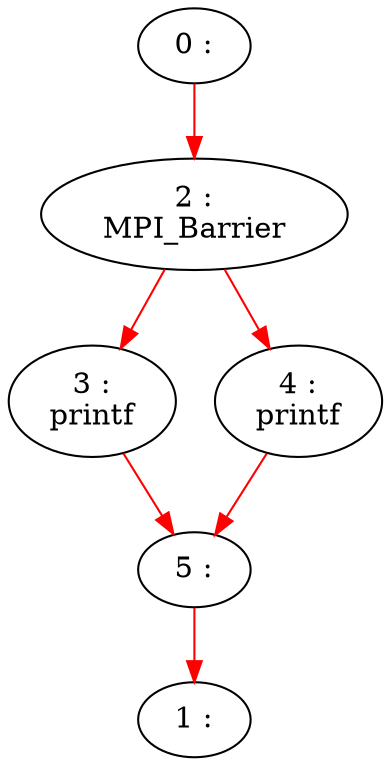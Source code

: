 Digraph G{
	N0 [label="0 :\n" shape=ellipse]
	N2 [label="2 :\nMPI_Barrier\n" shape=ellipse]
	N3 [label="3 :\nprintf\n" shape=ellipse]
	N4 [label="4 :\nprintf\n" shape=ellipse]
	N5 [label="5 :\n" shape=ellipse]
	N1 [label="1 :\n" shape=ellipse]
	N0 -> N2 [color=red]
	N2 -> N3 [color=red]
	N2 -> N4 [color=red]
	N3 -> N5 [color=red]
	N4 -> N5 [color=red]
	N5 -> N1 [color=red]
}
